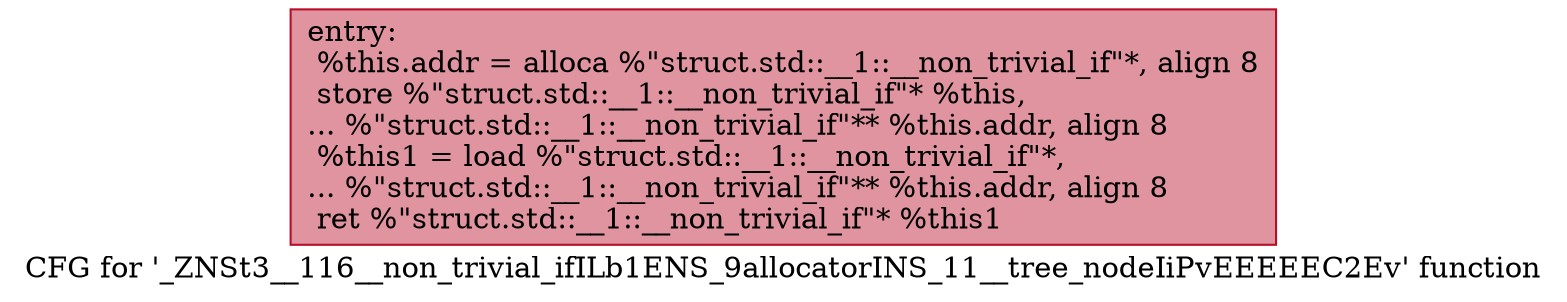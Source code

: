 digraph "CFG for '_ZNSt3__116__non_trivial_ifILb1ENS_9allocatorINS_11__tree_nodeIiPvEEEEEC2Ev' function" {
	label="CFG for '_ZNSt3__116__non_trivial_ifILb1ENS_9allocatorINS_11__tree_nodeIiPvEEEEEC2Ev' function";

	Node0x600002550900 [shape=record,color="#b70d28ff", style=filled, fillcolor="#b70d2870",label="{entry:\l  %this.addr = alloca %\"struct.std::__1::__non_trivial_if\"*, align 8\l  store %\"struct.std::__1::__non_trivial_if\"* %this,\l... %\"struct.std::__1::__non_trivial_if\"** %this.addr, align 8\l  %this1 = load %\"struct.std::__1::__non_trivial_if\"*,\l... %\"struct.std::__1::__non_trivial_if\"** %this.addr, align 8\l  ret %\"struct.std::__1::__non_trivial_if\"* %this1\l}"];
}
